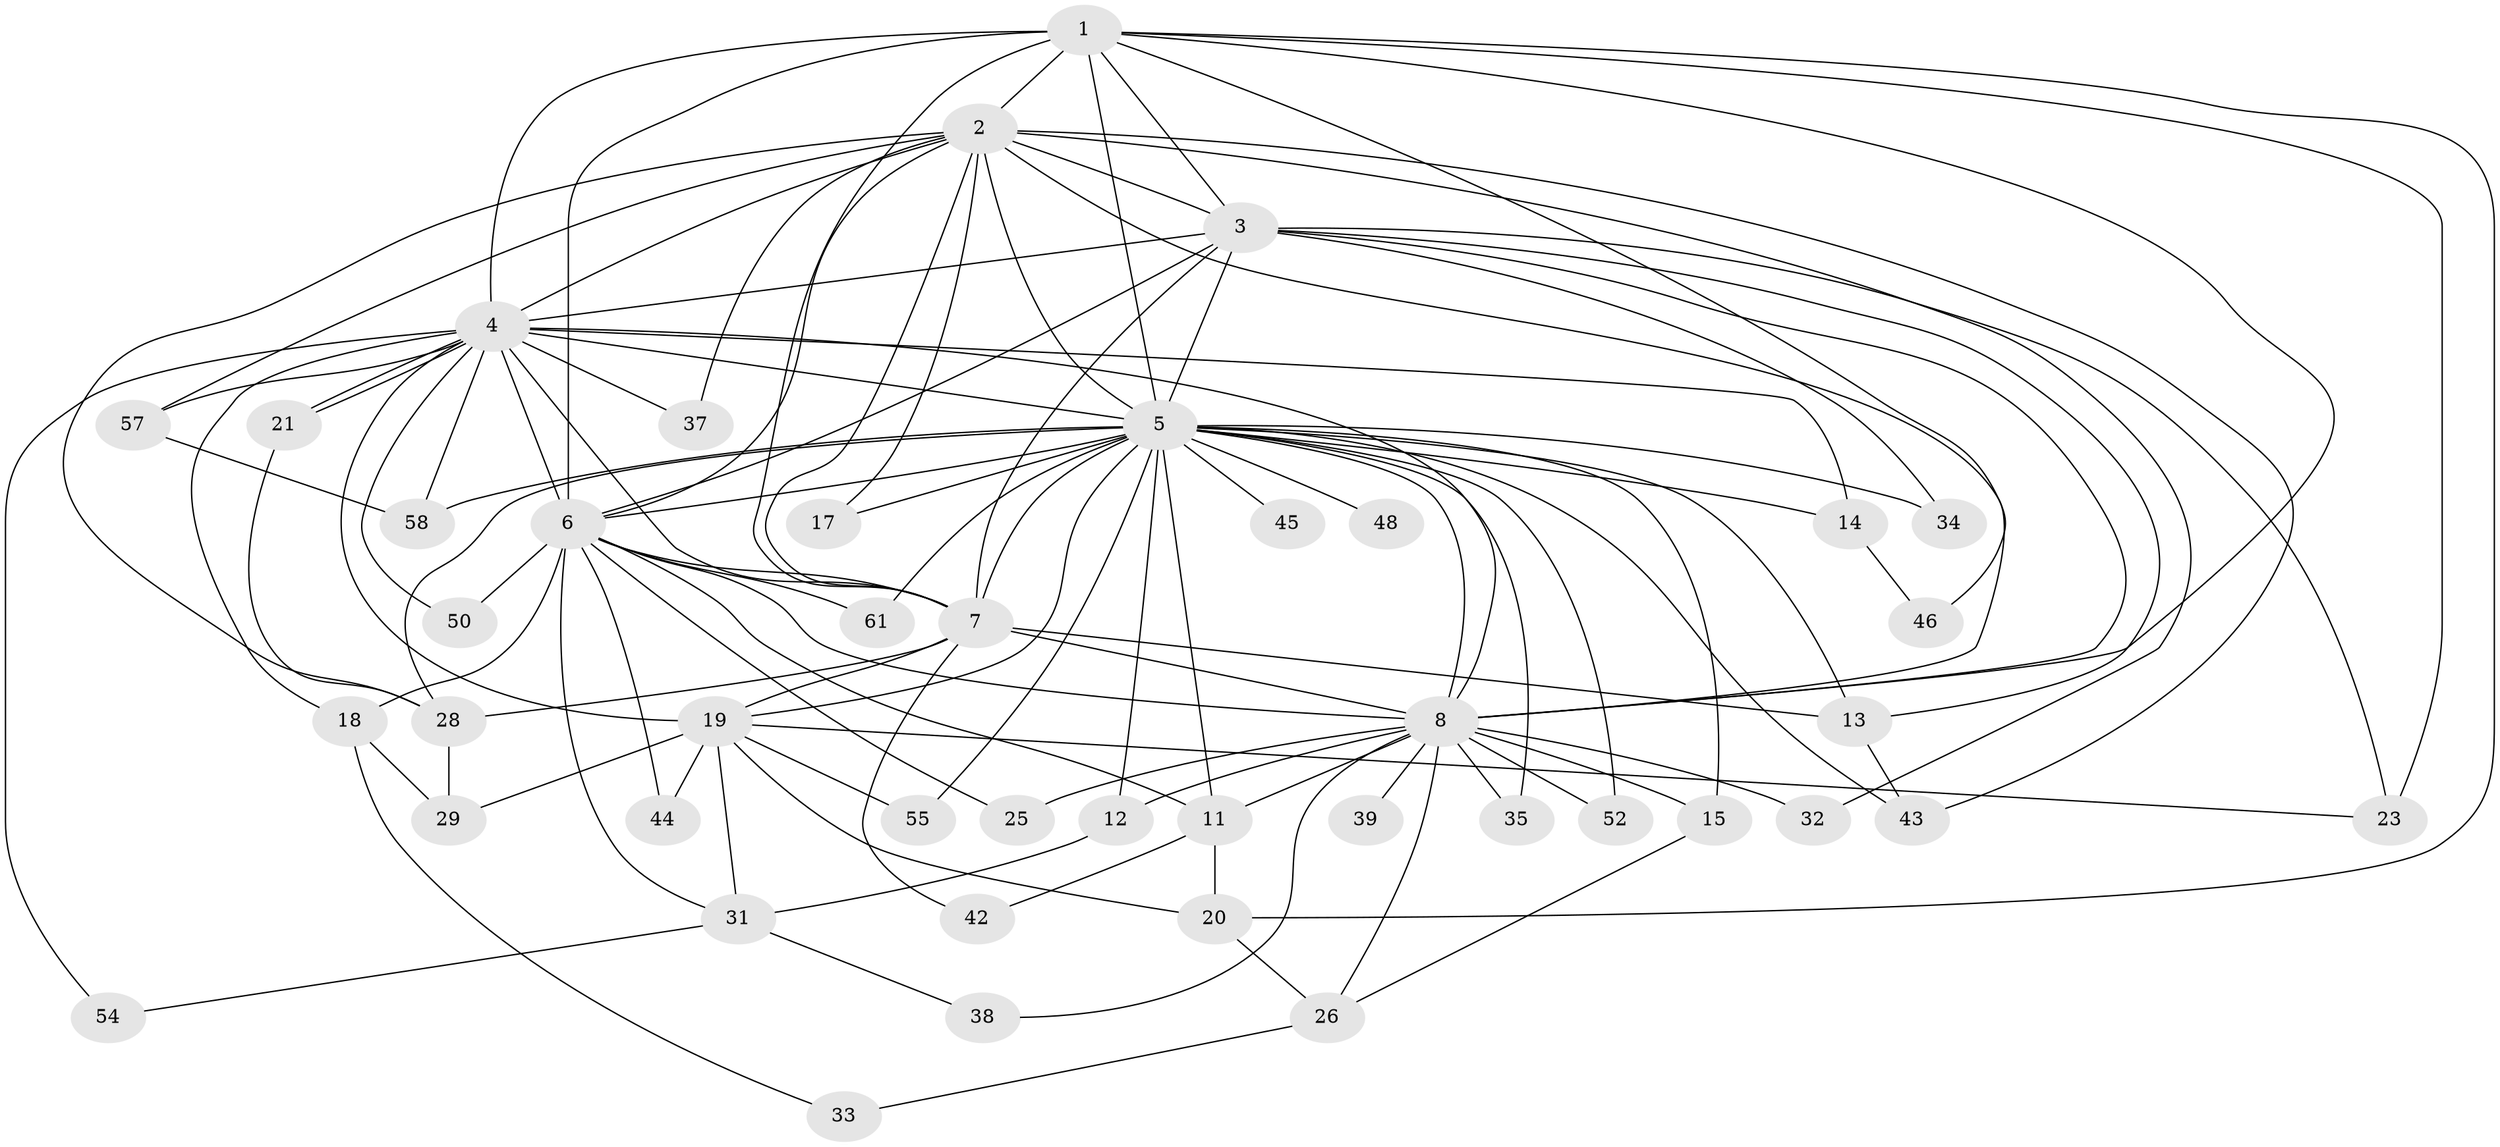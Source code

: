 // original degree distribution, {11: 0.031746031746031744, 16: 0.031746031746031744, 14: 0.031746031746031744, 21: 0.015873015873015872, 22: 0.015873015873015872, 15: 0.015873015873015872, 18: 0.015873015873015872, 5: 0.047619047619047616, 3: 0.20634920634920634, 4: 0.09523809523809523, 2: 0.47619047619047616, 6: 0.015873015873015872}
// Generated by graph-tools (version 1.1) at 2025/41/03/06/25 10:41:35]
// undirected, 44 vertices, 109 edges
graph export_dot {
graph [start="1"]
  node [color=gray90,style=filled];
  1 [super="+10"];
  2 [super="+27"];
  3 [super="+36"];
  4 [super="+40"];
  5 [super="+9"];
  6 [super="+16"];
  7 [super="+56"];
  8 [super="+30"];
  11;
  12;
  13 [super="+63"];
  14;
  15;
  17;
  18;
  19 [super="+22"];
  20 [super="+41"];
  21 [super="+62"];
  23 [super="+24"];
  25;
  26 [super="+53"];
  28 [super="+47"];
  29 [super="+49"];
  31 [super="+51"];
  32;
  33;
  34;
  35;
  37;
  38;
  39;
  42;
  43 [super="+60"];
  44;
  45;
  46;
  48;
  50;
  52;
  54;
  55;
  57;
  58 [super="+59"];
  61;
  1 -- 2 [weight=2];
  1 -- 3 [weight=3];
  1 -- 4 [weight=2];
  1 -- 5 [weight=4];
  1 -- 6 [weight=2];
  1 -- 7 [weight=2];
  1 -- 8 [weight=2];
  1 -- 23;
  1 -- 46;
  1 -- 20;
  2 -- 3;
  2 -- 4;
  2 -- 5 [weight=3];
  2 -- 6;
  2 -- 7;
  2 -- 8;
  2 -- 17;
  2 -- 28;
  2 -- 32;
  2 -- 37;
  2 -- 43;
  2 -- 57;
  3 -- 4;
  3 -- 5 [weight=2];
  3 -- 6 [weight=2];
  3 -- 7;
  3 -- 8;
  3 -- 23;
  3 -- 34;
  3 -- 13;
  4 -- 5 [weight=2];
  4 -- 6;
  4 -- 7 [weight=2];
  4 -- 8;
  4 -- 14;
  4 -- 18;
  4 -- 19;
  4 -- 21;
  4 -- 21;
  4 -- 37;
  4 -- 50;
  4 -- 54;
  4 -- 58;
  4 -- 57;
  5 -- 6 [weight=2];
  5 -- 7 [weight=2];
  5 -- 8 [weight=2];
  5 -- 11;
  5 -- 12;
  5 -- 13;
  5 -- 14;
  5 -- 28;
  5 -- 45 [weight=2];
  5 -- 48 [weight=2];
  5 -- 52;
  5 -- 61;
  5 -- 58;
  5 -- 34;
  5 -- 35;
  5 -- 15;
  5 -- 17;
  5 -- 55;
  5 -- 19;
  5 -- 43;
  6 -- 7;
  6 -- 8;
  6 -- 11;
  6 -- 18;
  6 -- 44;
  6 -- 50;
  6 -- 61;
  6 -- 25;
  6 -- 31;
  7 -- 8;
  7 -- 13;
  7 -- 19;
  7 -- 42;
  7 -- 28;
  8 -- 12;
  8 -- 15;
  8 -- 25;
  8 -- 26;
  8 -- 32;
  8 -- 35;
  8 -- 39 [weight=2];
  8 -- 52;
  8 -- 11;
  8 -- 38;
  11 -- 20;
  11 -- 42;
  12 -- 31;
  13 -- 43;
  14 -- 46;
  15 -- 26;
  18 -- 29;
  18 -- 33;
  19 -- 29;
  19 -- 31;
  19 -- 20;
  19 -- 55;
  19 -- 23;
  19 -- 44;
  20 -- 26;
  21 -- 28;
  26 -- 33;
  28 -- 29;
  31 -- 38;
  31 -- 54;
  57 -- 58;
}
